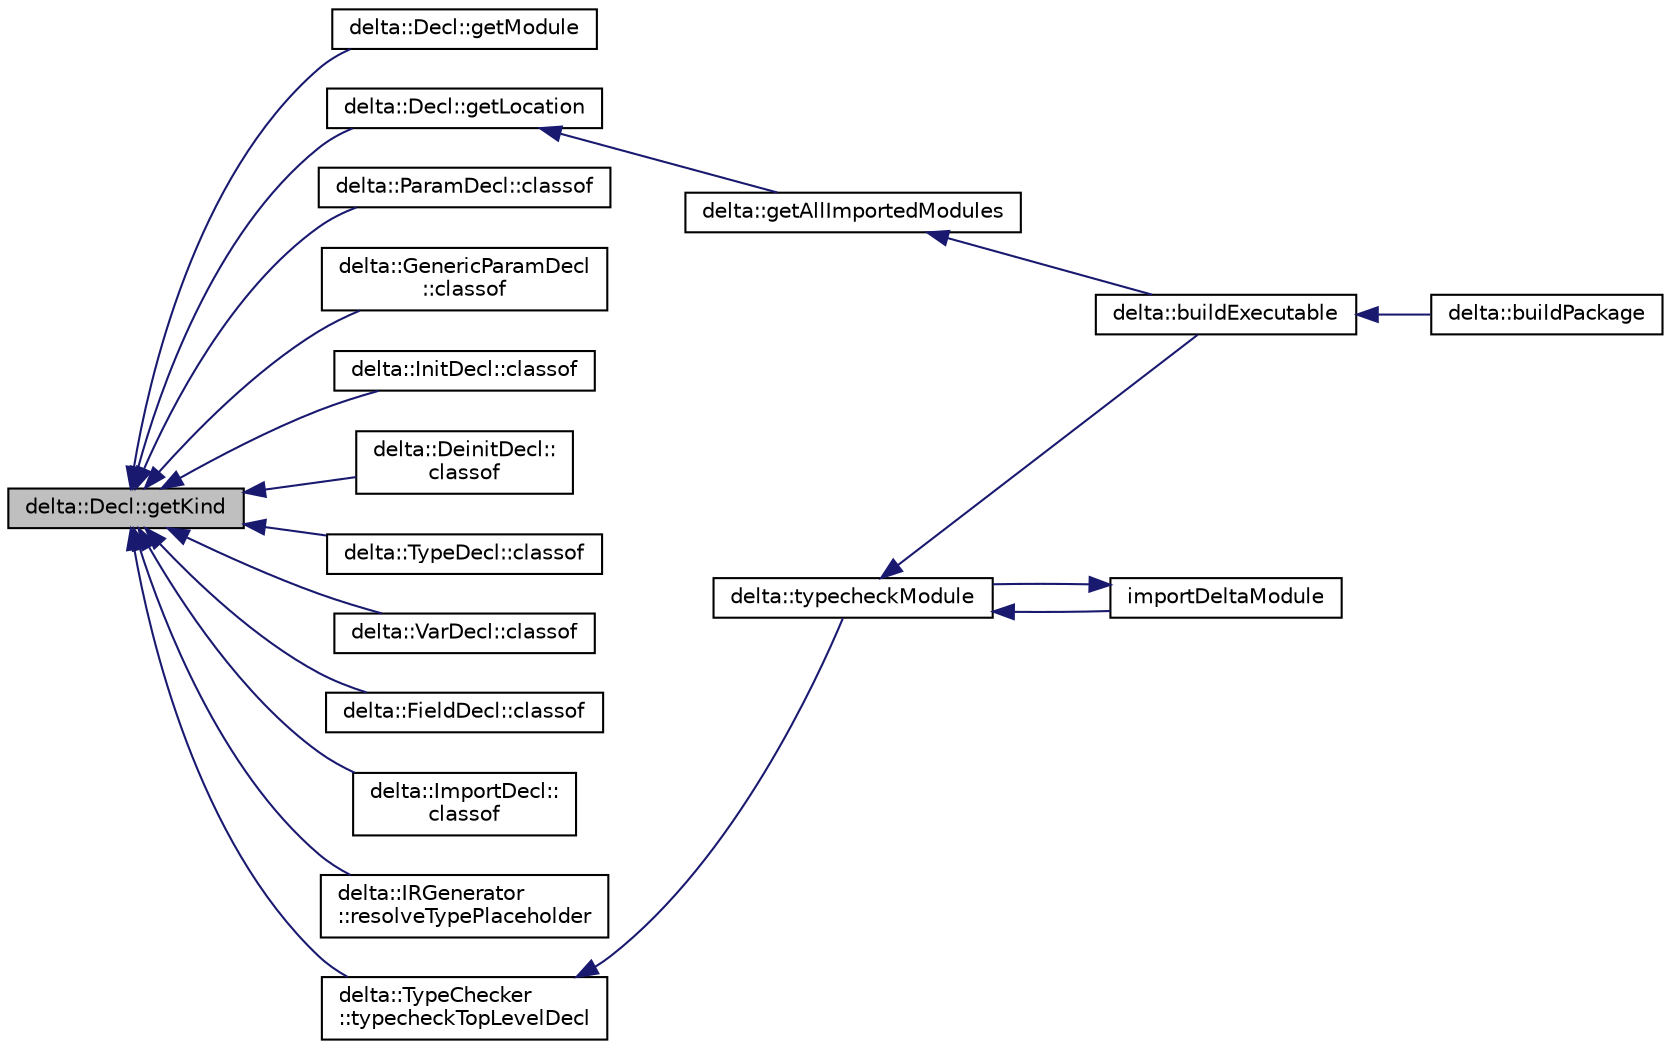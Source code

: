 digraph "delta::Decl::getKind"
{
  edge [fontname="Helvetica",fontsize="10",labelfontname="Helvetica",labelfontsize="10"];
  node [fontname="Helvetica",fontsize="10",shape=record];
  rankdir="LR";
  Node2 [label="delta::Decl::getKind",height=0.2,width=0.4,color="black", fillcolor="grey75", style="filled", fontcolor="black"];
  Node2 -> Node3 [dir="back",color="midnightblue",fontsize="10",style="solid",fontname="Helvetica"];
  Node3 [label="delta::Decl::getModule",height=0.2,width=0.4,color="black", fillcolor="white", style="filled",URL="$classdelta_1_1_decl.html#a10a21dc3399af73db084503345f2eb26"];
  Node2 -> Node4 [dir="back",color="midnightblue",fontsize="10",style="solid",fontname="Helvetica"];
  Node4 [label="delta::Decl::getLocation",height=0.2,width=0.4,color="black", fillcolor="white", style="filled",URL="$classdelta_1_1_decl.html#aee6cd479279d6c58ae0c61a8aca548b4"];
  Node4 -> Node5 [dir="back",color="midnightblue",fontsize="10",style="solid",fontname="Helvetica"];
  Node5 [label="delta::getAllImportedModules",height=0.2,width=0.4,color="black", fillcolor="white", style="filled",URL="$namespacedelta.html#a949f83e8840a11b90a369f9b2278ba0a"];
  Node5 -> Node6 [dir="back",color="midnightblue",fontsize="10",style="solid",fontname="Helvetica"];
  Node6 [label="delta::buildExecutable",height=0.2,width=0.4,color="black", fillcolor="white", style="filled",URL="$namespacedelta.html#aea63e33d3ee2ff18ad7c1fefd8bbeca2"];
  Node6 -> Node7 [dir="back",color="midnightblue",fontsize="10",style="solid",fontname="Helvetica"];
  Node7 [label="delta::buildPackage",height=0.2,width=0.4,color="black", fillcolor="white", style="filled",URL="$namespacedelta.html#a608f3203f47e224f518306b184b5cf60"];
  Node2 -> Node8 [dir="back",color="midnightblue",fontsize="10",style="solid",fontname="Helvetica"];
  Node8 [label="delta::ParamDecl::classof",height=0.2,width=0.4,color="black", fillcolor="white", style="filled",URL="$classdelta_1_1_param_decl.html#a1cf96d3550d8a4dd4c3d9af14b5d27f4"];
  Node2 -> Node9 [dir="back",color="midnightblue",fontsize="10",style="solid",fontname="Helvetica"];
  Node9 [label="delta::GenericParamDecl\l::classof",height=0.2,width=0.4,color="black", fillcolor="white", style="filled",URL="$classdelta_1_1_generic_param_decl.html#a954d34a5f7d5f23d4b7b47d25dd52cc1"];
  Node2 -> Node10 [dir="back",color="midnightblue",fontsize="10",style="solid",fontname="Helvetica"];
  Node10 [label="delta::InitDecl::classof",height=0.2,width=0.4,color="black", fillcolor="white", style="filled",URL="$classdelta_1_1_init_decl.html#a69acd06e0d616826a9aa278076163f51"];
  Node2 -> Node11 [dir="back",color="midnightblue",fontsize="10",style="solid",fontname="Helvetica"];
  Node11 [label="delta::DeinitDecl::\lclassof",height=0.2,width=0.4,color="black", fillcolor="white", style="filled",URL="$classdelta_1_1_deinit_decl.html#ab71d974c56fd23677a1828acc3569836"];
  Node2 -> Node12 [dir="back",color="midnightblue",fontsize="10",style="solid",fontname="Helvetica"];
  Node12 [label="delta::TypeDecl::classof",height=0.2,width=0.4,color="black", fillcolor="white", style="filled",URL="$classdelta_1_1_type_decl.html#a33fc815ffa2312b1478ea97c08f5d98c"];
  Node2 -> Node13 [dir="back",color="midnightblue",fontsize="10",style="solid",fontname="Helvetica"];
  Node13 [label="delta::VarDecl::classof",height=0.2,width=0.4,color="black", fillcolor="white", style="filled",URL="$classdelta_1_1_var_decl.html#a0367e453842e12fe903575f8e8df22bb"];
  Node2 -> Node14 [dir="back",color="midnightblue",fontsize="10",style="solid",fontname="Helvetica"];
  Node14 [label="delta::FieldDecl::classof",height=0.2,width=0.4,color="black", fillcolor="white", style="filled",URL="$classdelta_1_1_field_decl.html#a605a124ad6dc82cc48c3a5e52f1e8191"];
  Node2 -> Node15 [dir="back",color="midnightblue",fontsize="10",style="solid",fontname="Helvetica"];
  Node15 [label="delta::ImportDecl::\lclassof",height=0.2,width=0.4,color="black", fillcolor="white", style="filled",URL="$classdelta_1_1_import_decl.html#a245eddac8124223d30826f27c1a910dc"];
  Node2 -> Node16 [dir="back",color="midnightblue",fontsize="10",style="solid",fontname="Helvetica"];
  Node16 [label="delta::IRGenerator\l::resolveTypePlaceholder",height=0.2,width=0.4,color="black", fillcolor="white", style="filled",URL="$classdelta_1_1_i_r_generator.html#a3dcb9317d090022c47d62a2df03c46f7"];
  Node2 -> Node17 [dir="back",color="midnightblue",fontsize="10",style="solid",fontname="Helvetica"];
  Node17 [label="delta::TypeChecker\l::typecheckTopLevelDecl",height=0.2,width=0.4,color="black", fillcolor="white", style="filled",URL="$classdelta_1_1_type_checker.html#a6f183b3656e0dc9a1882e9145ef5e5ea"];
  Node17 -> Node18 [dir="back",color="midnightblue",fontsize="10",style="solid",fontname="Helvetica"];
  Node18 [label="delta::typecheckModule",height=0.2,width=0.4,color="black", fillcolor="white", style="filled",URL="$namespacedelta.html#a640468ebe486aee02501f76f96781f90"];
  Node18 -> Node6 [dir="back",color="midnightblue",fontsize="10",style="solid",fontname="Helvetica"];
  Node18 -> Node19 [dir="back",color="midnightblue",fontsize="10",style="solid",fontname="Helvetica"];
  Node19 [label="importDeltaModule",height=0.2,width=0.4,color="black", fillcolor="white", style="filled",URL="$typecheck_8cpp.html#ab417bb720a37330c53ef816b9d61711c"];
  Node19 -> Node18 [dir="back",color="midnightblue",fontsize="10",style="solid",fontname="Helvetica"];
}
